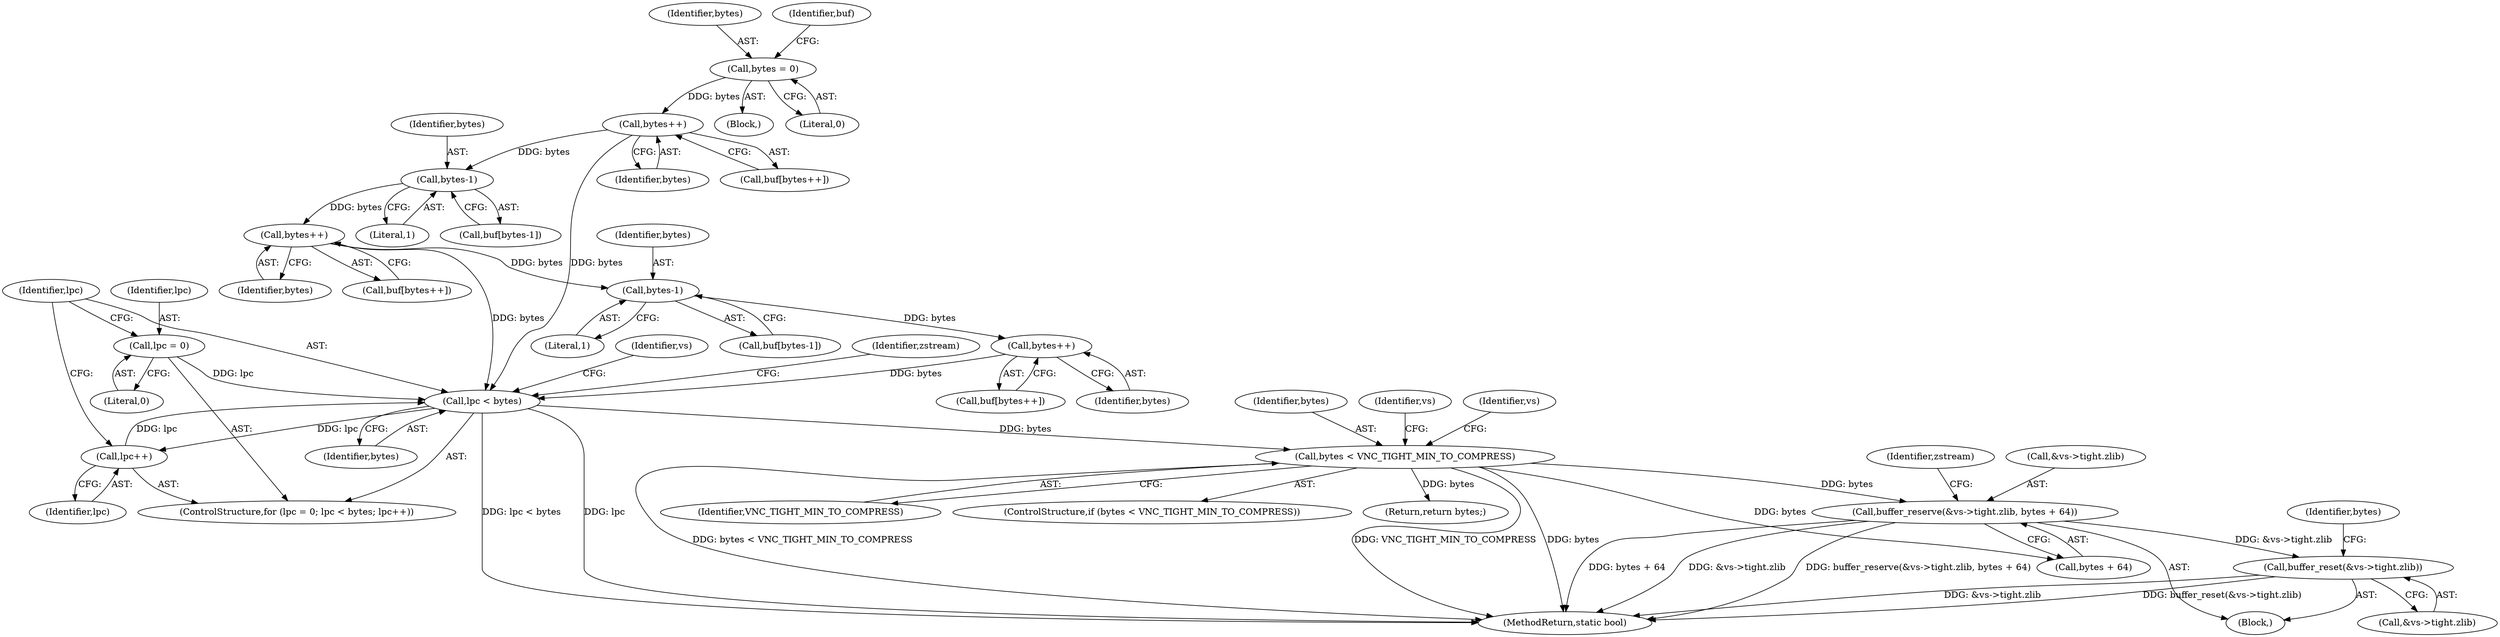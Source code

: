 digraph "0_qemu_9f64916da20eea67121d544698676295bbb105a7_0@pointer" {
"1000688" [label="(Call,buffer_reserve(&vs->tight.zlib, bytes + 64))"];
"1000656" [label="(Call,bytes < VNC_TIGHT_MIN_TO_COMPRESS)"];
"1000631" [label="(Call,lpc < bytes)"];
"1000628" [label="(Call,lpc = 0)"];
"1000634" [label="(Call,lpc++)"];
"1000578" [label="(Call,bytes++)"];
"1000569" [label="(Call,bytes = 0)"];
"1000598" [label="(Call,bytes++)"];
"1000591" [label="(Call,bytes-1)"];
"1000620" [label="(Call,bytes++)"];
"1000613" [label="(Call,bytes-1)"];
"1000820" [label="(Call,buffer_reset(&vs->tight.zlib))"];
"1000642" [label="(Block,)"];
"1000828" [label="(Identifier,bytes)"];
"1000656" [label="(Call,bytes < VNC_TIGHT_MIN_TO_COMPRESS)"];
"1000820" [label="(Call,buffer_reset(&vs->tight.zlib))"];
"1000658" [label="(Identifier,VNC_TIGHT_MIN_TO_COMPRESS)"];
"1000638" [label="(Identifier,vs)"];
"1000599" [label="(Identifier,bytes)"];
"1000614" [label="(Identifier,bytes)"];
"1000627" [label="(ControlStructure,for (lpc = 0; lpc < bytes; lpc++))"];
"1000618" [label="(Call,buf[bytes++])"];
"1000592" [label="(Identifier,bytes)"];
"1000657" [label="(Identifier,bytes)"];
"1000821" [label="(Call,&vs->tight.zlib)"];
"1000635" [label="(Identifier,lpc)"];
"1000655" [label="(ControlStructure,if (bytes < VNC_TIGHT_MIN_TO_COMPRESS))"];
"1000611" [label="(Call,buf[bytes-1])"];
"1000629" [label="(Identifier,lpc)"];
"1000621" [label="(Identifier,bytes)"];
"1000695" [label="(Call,bytes + 64)"];
"1000620" [label="(Call,bytes++)"];
"1000661" [label="(Identifier,vs)"];
"1000591" [label="(Call,bytes-1)"];
"1000680" [label="(Identifier,vs)"];
"1000689" [label="(Call,&vs->tight.zlib)"];
"1000676" [label="(Return,return bytes;)"];
"1000615" [label="(Literal,1)"];
"1000688" [label="(Call,buffer_reserve(&vs->tight.zlib, bytes + 64))"];
"1000645" [label="(Identifier,zstream)"];
"1000946" [label="(MethodReturn,static bool)"];
"1000579" [label="(Identifier,bytes)"];
"1000593" [label="(Literal,1)"];
"1000596" [label="(Call,buf[bytes++])"];
"1000578" [label="(Call,bytes++)"];
"1000563" [label="(Block,)"];
"1000613" [label="(Call,bytes-1)"];
"1000630" [label="(Literal,0)"];
"1000700" [label="(Identifier,zstream)"];
"1000570" [label="(Identifier,bytes)"];
"1000632" [label="(Identifier,lpc)"];
"1000574" [label="(Identifier,buf)"];
"1000598" [label="(Call,bytes++)"];
"1000569" [label="(Call,bytes = 0)"];
"1000633" [label="(Identifier,bytes)"];
"1000589" [label="(Call,buf[bytes-1])"];
"1000571" [label="(Literal,0)"];
"1000634" [label="(Call,lpc++)"];
"1000631" [label="(Call,lpc < bytes)"];
"1000576" [label="(Call,buf[bytes++])"];
"1000628" [label="(Call,lpc = 0)"];
"1000688" -> "1000642"  [label="AST: "];
"1000688" -> "1000695"  [label="CFG: "];
"1000689" -> "1000688"  [label="AST: "];
"1000695" -> "1000688"  [label="AST: "];
"1000700" -> "1000688"  [label="CFG: "];
"1000688" -> "1000946"  [label="DDG: bytes + 64"];
"1000688" -> "1000946"  [label="DDG: &vs->tight.zlib"];
"1000688" -> "1000946"  [label="DDG: buffer_reserve(&vs->tight.zlib, bytes + 64)"];
"1000656" -> "1000688"  [label="DDG: bytes"];
"1000688" -> "1000820"  [label="DDG: &vs->tight.zlib"];
"1000656" -> "1000655"  [label="AST: "];
"1000656" -> "1000658"  [label="CFG: "];
"1000657" -> "1000656"  [label="AST: "];
"1000658" -> "1000656"  [label="AST: "];
"1000661" -> "1000656"  [label="CFG: "];
"1000680" -> "1000656"  [label="CFG: "];
"1000656" -> "1000946"  [label="DDG: bytes < VNC_TIGHT_MIN_TO_COMPRESS"];
"1000656" -> "1000946"  [label="DDG: VNC_TIGHT_MIN_TO_COMPRESS"];
"1000656" -> "1000946"  [label="DDG: bytes"];
"1000631" -> "1000656"  [label="DDG: bytes"];
"1000656" -> "1000676"  [label="DDG: bytes"];
"1000656" -> "1000695"  [label="DDG: bytes"];
"1000631" -> "1000627"  [label="AST: "];
"1000631" -> "1000633"  [label="CFG: "];
"1000632" -> "1000631"  [label="AST: "];
"1000633" -> "1000631"  [label="AST: "];
"1000638" -> "1000631"  [label="CFG: "];
"1000645" -> "1000631"  [label="CFG: "];
"1000631" -> "1000946"  [label="DDG: lpc"];
"1000631" -> "1000946"  [label="DDG: lpc < bytes"];
"1000628" -> "1000631"  [label="DDG: lpc"];
"1000634" -> "1000631"  [label="DDG: lpc"];
"1000578" -> "1000631"  [label="DDG: bytes"];
"1000598" -> "1000631"  [label="DDG: bytes"];
"1000620" -> "1000631"  [label="DDG: bytes"];
"1000631" -> "1000634"  [label="DDG: lpc"];
"1000628" -> "1000627"  [label="AST: "];
"1000628" -> "1000630"  [label="CFG: "];
"1000629" -> "1000628"  [label="AST: "];
"1000630" -> "1000628"  [label="AST: "];
"1000632" -> "1000628"  [label="CFG: "];
"1000634" -> "1000627"  [label="AST: "];
"1000634" -> "1000635"  [label="CFG: "];
"1000635" -> "1000634"  [label="AST: "];
"1000632" -> "1000634"  [label="CFG: "];
"1000578" -> "1000576"  [label="AST: "];
"1000578" -> "1000579"  [label="CFG: "];
"1000579" -> "1000578"  [label="AST: "];
"1000576" -> "1000578"  [label="CFG: "];
"1000569" -> "1000578"  [label="DDG: bytes"];
"1000578" -> "1000591"  [label="DDG: bytes"];
"1000569" -> "1000563"  [label="AST: "];
"1000569" -> "1000571"  [label="CFG: "];
"1000570" -> "1000569"  [label="AST: "];
"1000571" -> "1000569"  [label="AST: "];
"1000574" -> "1000569"  [label="CFG: "];
"1000598" -> "1000596"  [label="AST: "];
"1000598" -> "1000599"  [label="CFG: "];
"1000599" -> "1000598"  [label="AST: "];
"1000596" -> "1000598"  [label="CFG: "];
"1000591" -> "1000598"  [label="DDG: bytes"];
"1000598" -> "1000613"  [label="DDG: bytes"];
"1000591" -> "1000589"  [label="AST: "];
"1000591" -> "1000593"  [label="CFG: "];
"1000592" -> "1000591"  [label="AST: "];
"1000593" -> "1000591"  [label="AST: "];
"1000589" -> "1000591"  [label="CFG: "];
"1000620" -> "1000618"  [label="AST: "];
"1000620" -> "1000621"  [label="CFG: "];
"1000621" -> "1000620"  [label="AST: "];
"1000618" -> "1000620"  [label="CFG: "];
"1000613" -> "1000620"  [label="DDG: bytes"];
"1000613" -> "1000611"  [label="AST: "];
"1000613" -> "1000615"  [label="CFG: "];
"1000614" -> "1000613"  [label="AST: "];
"1000615" -> "1000613"  [label="AST: "];
"1000611" -> "1000613"  [label="CFG: "];
"1000820" -> "1000642"  [label="AST: "];
"1000820" -> "1000821"  [label="CFG: "];
"1000821" -> "1000820"  [label="AST: "];
"1000828" -> "1000820"  [label="CFG: "];
"1000820" -> "1000946"  [label="DDG: buffer_reset(&vs->tight.zlib)"];
"1000820" -> "1000946"  [label="DDG: &vs->tight.zlib"];
}
